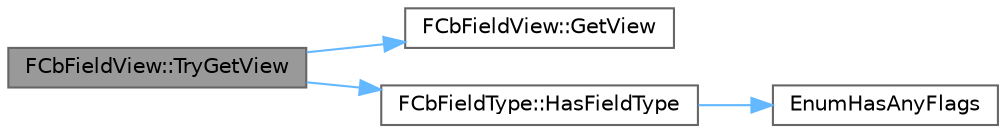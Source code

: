 digraph "FCbFieldView::TryGetView"
{
 // INTERACTIVE_SVG=YES
 // LATEX_PDF_SIZE
  bgcolor="transparent";
  edge [fontname=Helvetica,fontsize=10,labelfontname=Helvetica,labelfontsize=10];
  node [fontname=Helvetica,fontsize=10,shape=box,height=0.2,width=0.4];
  rankdir="LR";
  Node1 [id="Node000001",label="FCbFieldView::TryGetView",height=0.2,width=0.4,color="gray40", fillcolor="grey60", style="filled", fontcolor="black",tooltip="Try to get a view of the field as it would be serialized, such as by CopyTo."];
  Node1 -> Node2 [id="edge1_Node000001_Node000002",color="steelblue1",style="solid",tooltip=" "];
  Node2 [id="Node000002",label="FCbFieldView::GetView",height=0.2,width=0.4,color="grey40", fillcolor="white", style="filled",URL="$dc/deb/classFCbFieldView.html#aaf1792e0aef5764287cfe83f7e67671b",tooltip="Returns a view of the field, including the type and name when present."];
  Node1 -> Node3 [id="edge2_Node000001_Node000003",color="steelblue1",style="solid",tooltip=" "];
  Node3 [id="Node000003",label="FCbFieldType::HasFieldType",height=0.2,width=0.4,color="grey40", fillcolor="white", style="filled",URL="$d3/d96/classFCbFieldType.html#aaa7dd90fb531232c2f2ad9d84b9c821d",tooltip=" "];
  Node3 -> Node4 [id="edge3_Node000003_Node000004",color="steelblue1",style="solid",tooltip=" "];
  Node4 [id="Node000004",label="EnumHasAnyFlags",height=0.2,width=0.4,color="grey40", fillcolor="white", style="filled",URL="$d8/de7/EnumClassFlags_8h.html#a584482cc5c314e3e8ea8d24c7adf9f6e",tooltip=" "];
}
